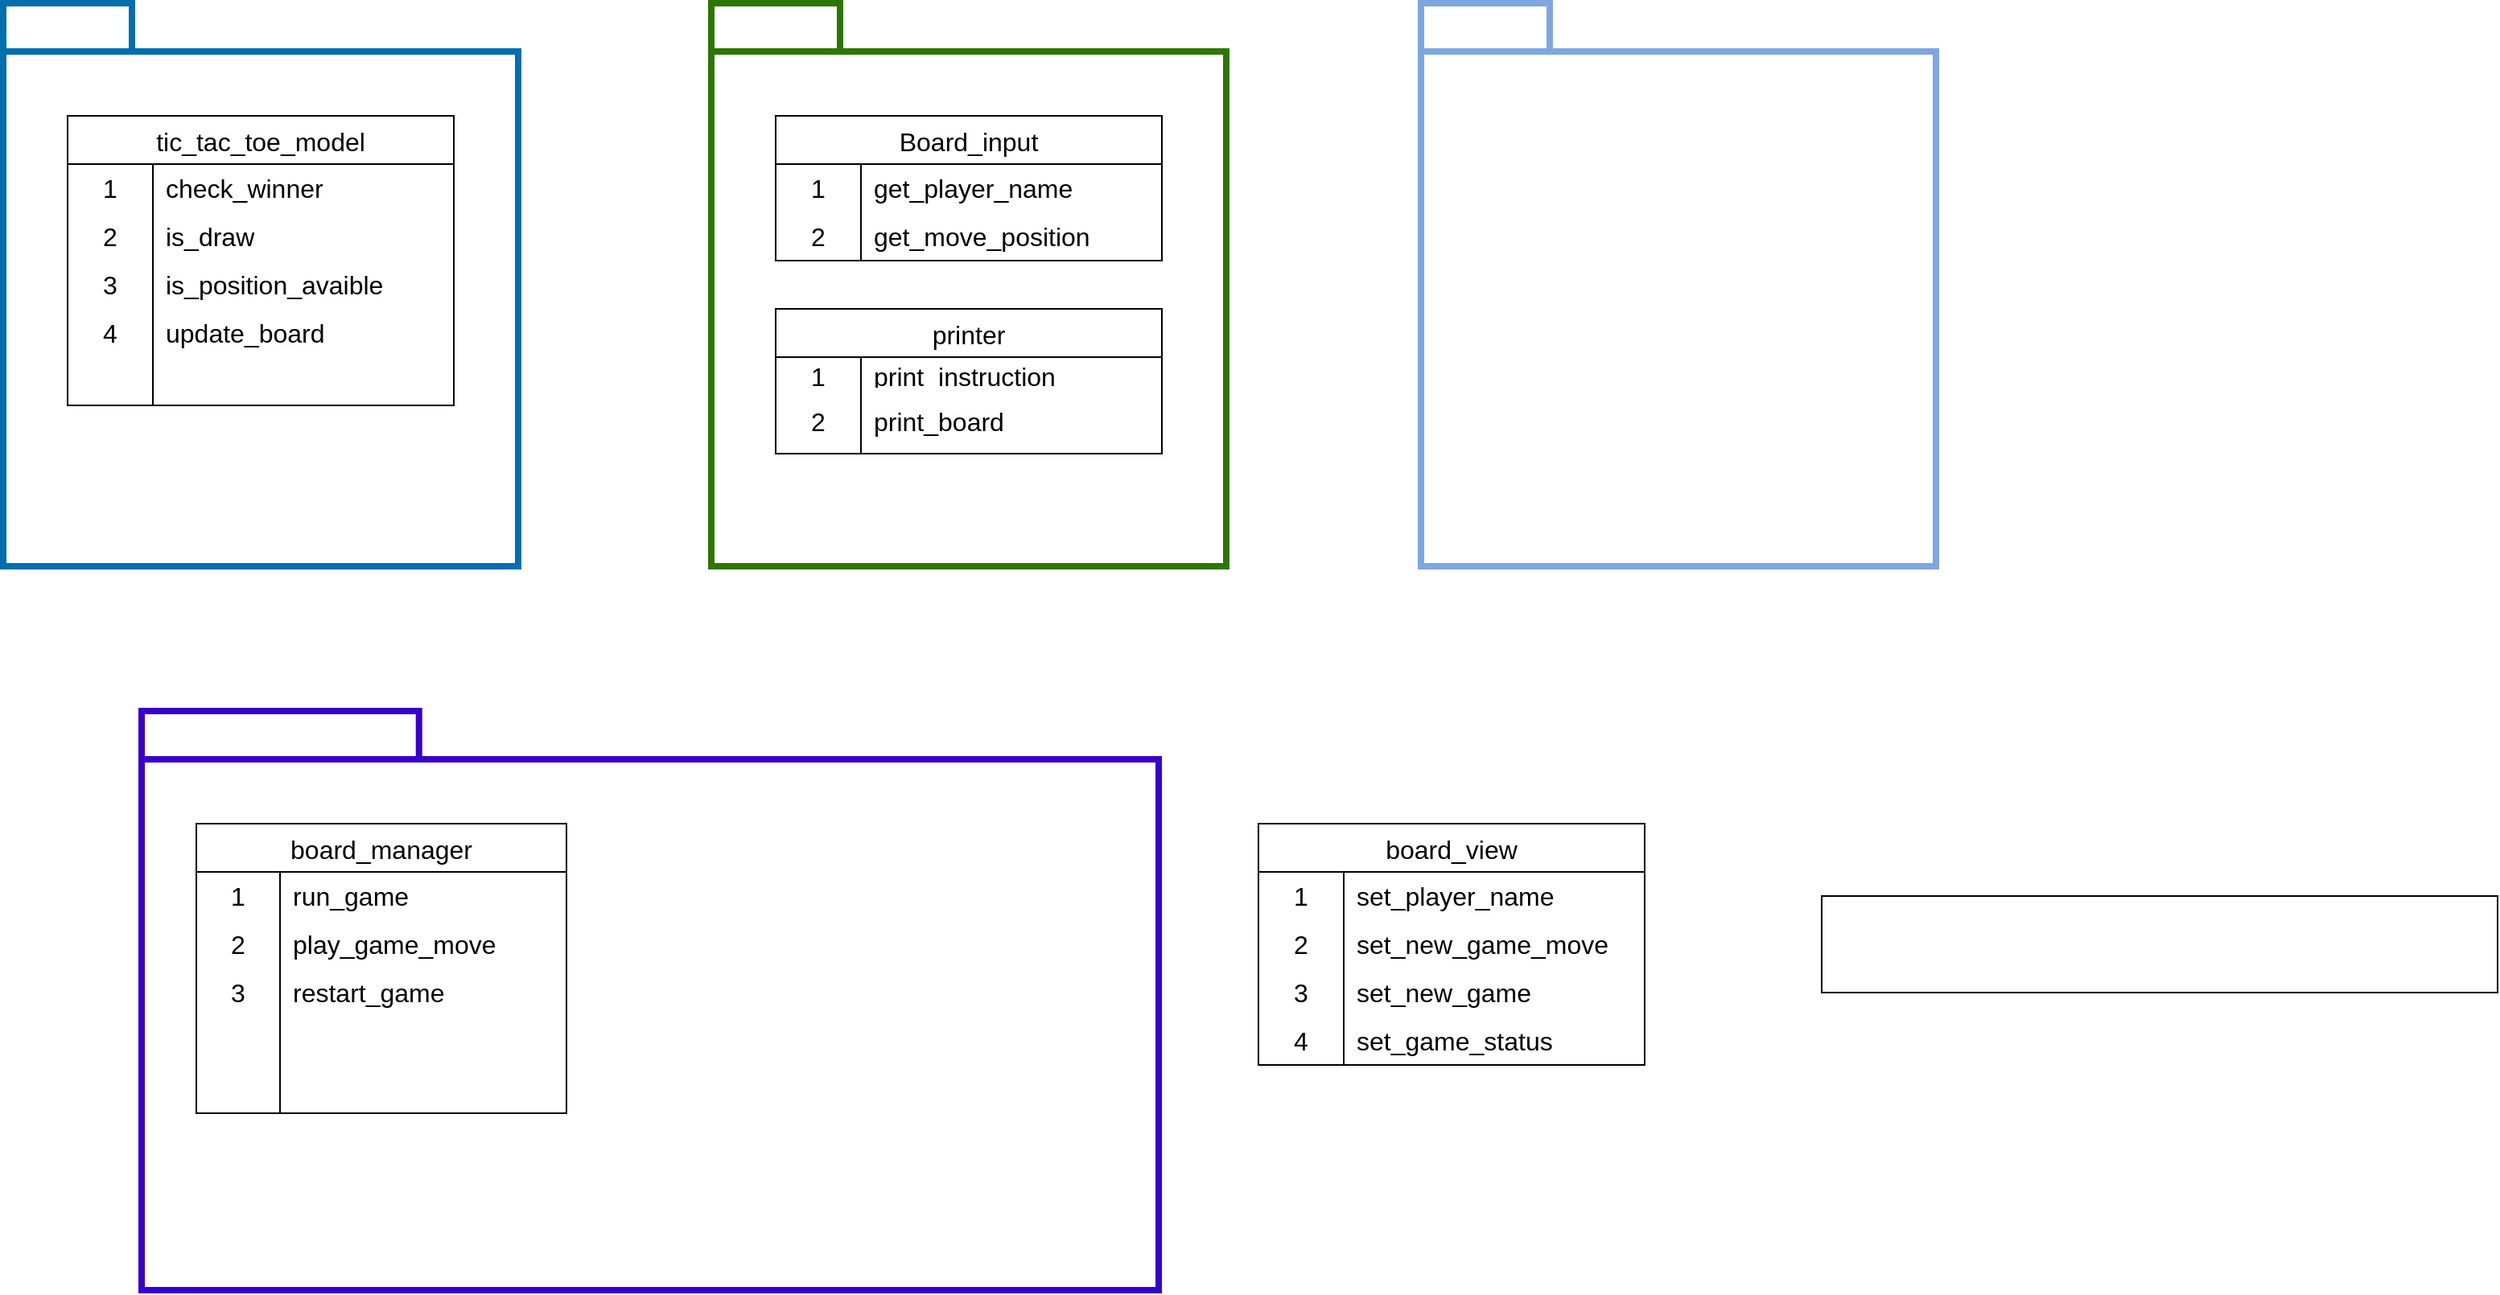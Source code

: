<mxfile version="24.0.7" type="github">
  <diagram name="Página-1" id="RTz2htkCWhaH7A2Jlfvp">
    <mxGraphModel dx="1320" dy="2077" grid="1" gridSize="10" guides="1" tooltips="1" connect="1" arrows="1" fold="1" page="1" pageScale="1" pageWidth="827" pageHeight="1169" math="0" shadow="0">
      <root>
        <mxCell id="0" />
        <mxCell id="1" style="locked=1;" parent="0" />
        <mxCell id="kR5RSAqb6cGgb9kotOOQ-142" value="" style="group" parent="1" vertex="1" connectable="0">
          <mxGeometry x="480" y="140" width="320" height="340" as="geometry" />
        </mxCell>
        <mxCell id="kR5RSAqb6cGgb9kotOOQ-143" value="" style="rounded=0;whiteSpace=wrap;html=1;fillColor=none;fontColor=#ffffff;strokeColor=#2D7600;strokeWidth=4;" parent="kR5RSAqb6cGgb9kotOOQ-142" vertex="1">
          <mxGeometry y="20" width="320" height="320" as="geometry" />
        </mxCell>
        <mxCell id="kR5RSAqb6cGgb9kotOOQ-144" value="View" style="rounded=0;whiteSpace=wrap;html=1;fillColor=none;fontColor=#ffffff;strokeColor=#2D7600;strokeWidth=4;" parent="kR5RSAqb6cGgb9kotOOQ-142" vertex="1">
          <mxGeometry y="-10" width="80" height="30" as="geometry" />
        </mxCell>
        <mxCell id="kR5RSAqb6cGgb9kotOOQ-145" value="" style="group" parent="1" vertex="1" connectable="0">
          <mxGeometry x="40" y="130" width="320" height="350" as="geometry" />
        </mxCell>
        <mxCell id="kR5RSAqb6cGgb9kotOOQ-146" value="" style="rounded=0;whiteSpace=wrap;html=1;fillColor=none;fontColor=#ffffff;strokeColor=#006EAF;strokeWidth=4;" parent="kR5RSAqb6cGgb9kotOOQ-145" vertex="1">
          <mxGeometry y="30" width="320" height="320" as="geometry" />
        </mxCell>
        <mxCell id="kR5RSAqb6cGgb9kotOOQ-147" value="Model" style="rounded=0;whiteSpace=wrap;html=1;fillColor=none;fontColor=#ffffff;strokeColor=#006EAF;strokeWidth=4;" parent="kR5RSAqb6cGgb9kotOOQ-145" vertex="1">
          <mxGeometry width="80" height="30" as="geometry" />
        </mxCell>
        <mxCell id="kR5RSAqb6cGgb9kotOOQ-148" value="" style="group;movable=1;resizable=1;rotatable=1;deletable=1;editable=1;locked=0;connectable=1;" parent="1" vertex="1" connectable="0">
          <mxGeometry x="126" y="570" width="632" height="360" as="geometry" />
        </mxCell>
        <mxCell id="kR5RSAqb6cGgb9kotOOQ-149" value="" style="rounded=0;whiteSpace=wrap;html=1;fillColor=none;fontColor=#ffffff;strokeColor=#3700CC;strokeWidth=4;movable=0;resizable=0;rotatable=0;deletable=0;editable=0;locked=1;connectable=0;" parent="kR5RSAqb6cGgb9kotOOQ-148" vertex="1">
          <mxGeometry y="30" width="632" height="330" as="geometry" />
        </mxCell>
        <mxCell id="kR5RSAqb6cGgb9kotOOQ-150" value="Controller" style="rounded=0;whiteSpace=wrap;html=1;fillColor=none;fontColor=#ffffff;strokeColor=#3700CC;strokeWidth=4;" parent="kR5RSAqb6cGgb9kotOOQ-148" vertex="1">
          <mxGeometry width="172.364" height="30" as="geometry" />
        </mxCell>
        <mxCell id="kR5RSAqb6cGgb9kotOOQ-151" value="" style="group" parent="1" vertex="1" connectable="0">
          <mxGeometry x="921" y="130" width="320" height="350" as="geometry" />
        </mxCell>
        <mxCell id="kR5RSAqb6cGgb9kotOOQ-152" value="" style="rounded=0;whiteSpace=wrap;html=1;fillColor=none;fontColor=#ffffff;strokeColor=#7EA6E0;strokeWidth=4;" parent="kR5RSAqb6cGgb9kotOOQ-151" vertex="1">
          <mxGeometry y="30" width="320" height="320" as="geometry" />
        </mxCell>
        <mxCell id="kR5RSAqb6cGgb9kotOOQ-153" value="Frontend" style="rounded=0;whiteSpace=wrap;html=1;fillColor=none;fontColor=#ffffff;strokeColor=#7EA6E0;strokeWidth=4;" parent="kR5RSAqb6cGgb9kotOOQ-151" vertex="1">
          <mxGeometry width="80" height="30" as="geometry" />
        </mxCell>
        <mxCell id="kR5RSAqb6cGgb9kotOOQ-91" value="Capa sin título" parent="0" />
        <mxCell id="kR5RSAqb6cGgb9kotOOQ-154" value="tic_tac_toe_model" style="shape=table;startSize=30;container=1;collapsible=0;childLayout=tableLayout;fixedRows=1;rowLines=0;fontStyle=0;strokeColor=default;fontSize=16;" parent="kR5RSAqb6cGgb9kotOOQ-91" vertex="1">
          <mxGeometry x="80" y="200" width="240" height="180" as="geometry" />
        </mxCell>
        <mxCell id="kR5RSAqb6cGgb9kotOOQ-155" value="" style="shape=tableRow;horizontal=0;startSize=0;swimlaneHead=0;swimlaneBody=0;top=0;left=0;bottom=0;right=0;collapsible=0;dropTarget=0;fillColor=none;points=[[0,0.5],[1,0.5]];portConstraint=eastwest;strokeColor=inherit;fontSize=16;" parent="kR5RSAqb6cGgb9kotOOQ-154" vertex="1">
          <mxGeometry y="30" width="240" height="30" as="geometry" />
        </mxCell>
        <mxCell id="kR5RSAqb6cGgb9kotOOQ-156" value="1" style="shape=partialRectangle;html=1;whiteSpace=wrap;connectable=0;fillColor=none;top=0;left=0;bottom=0;right=0;overflow=hidden;pointerEvents=1;strokeColor=inherit;fontSize=16;" parent="kR5RSAqb6cGgb9kotOOQ-155" vertex="1">
          <mxGeometry width="53" height="30" as="geometry">
            <mxRectangle width="53" height="30" as="alternateBounds" />
          </mxGeometry>
        </mxCell>
        <mxCell id="kR5RSAqb6cGgb9kotOOQ-157" value="check_winner" style="shape=partialRectangle;html=1;whiteSpace=wrap;connectable=0;fillColor=none;top=0;left=0;bottom=0;right=0;align=left;spacingLeft=6;overflow=hidden;strokeColor=inherit;fontSize=16;" parent="kR5RSAqb6cGgb9kotOOQ-155" vertex="1">
          <mxGeometry x="53" width="187" height="30" as="geometry">
            <mxRectangle width="187" height="30" as="alternateBounds" />
          </mxGeometry>
        </mxCell>
        <mxCell id="kR5RSAqb6cGgb9kotOOQ-158" value="" style="shape=tableRow;horizontal=0;startSize=0;swimlaneHead=0;swimlaneBody=0;top=0;left=0;bottom=0;right=0;collapsible=0;dropTarget=0;fillColor=none;points=[[0,0.5],[1,0.5]];portConstraint=eastwest;strokeColor=inherit;fontSize=16;" parent="kR5RSAqb6cGgb9kotOOQ-154" vertex="1">
          <mxGeometry y="60" width="240" height="30" as="geometry" />
        </mxCell>
        <mxCell id="kR5RSAqb6cGgb9kotOOQ-159" value="2" style="shape=partialRectangle;html=1;whiteSpace=wrap;connectable=0;fillColor=none;top=0;left=0;bottom=0;right=0;overflow=hidden;strokeColor=inherit;fontSize=16;" parent="kR5RSAqb6cGgb9kotOOQ-158" vertex="1">
          <mxGeometry width="53" height="30" as="geometry">
            <mxRectangle width="53" height="30" as="alternateBounds" />
          </mxGeometry>
        </mxCell>
        <mxCell id="kR5RSAqb6cGgb9kotOOQ-160" value="is_draw" style="shape=partialRectangle;html=1;whiteSpace=wrap;connectable=0;fillColor=none;top=0;left=0;bottom=0;right=0;align=left;spacingLeft=6;overflow=hidden;strokeColor=inherit;fontSize=16;" parent="kR5RSAqb6cGgb9kotOOQ-158" vertex="1">
          <mxGeometry x="53" width="187" height="30" as="geometry">
            <mxRectangle width="187" height="30" as="alternateBounds" />
          </mxGeometry>
        </mxCell>
        <mxCell id="kR5RSAqb6cGgb9kotOOQ-161" value="" style="shape=tableRow;horizontal=0;startSize=0;swimlaneHead=0;swimlaneBody=0;top=0;left=0;bottom=0;right=0;collapsible=0;dropTarget=0;fillColor=none;points=[[0,0.5],[1,0.5]];portConstraint=eastwest;strokeColor=inherit;fontSize=16;" parent="kR5RSAqb6cGgb9kotOOQ-154" vertex="1">
          <mxGeometry y="90" width="240" height="30" as="geometry" />
        </mxCell>
        <mxCell id="kR5RSAqb6cGgb9kotOOQ-162" value="3" style="shape=partialRectangle;html=1;whiteSpace=wrap;connectable=0;fillColor=none;top=0;left=0;bottom=0;right=0;overflow=hidden;strokeColor=inherit;fontSize=16;" parent="kR5RSAqb6cGgb9kotOOQ-161" vertex="1">
          <mxGeometry width="53" height="30" as="geometry">
            <mxRectangle width="53" height="30" as="alternateBounds" />
          </mxGeometry>
        </mxCell>
        <mxCell id="kR5RSAqb6cGgb9kotOOQ-163" value="is_position_avaible" style="shape=partialRectangle;html=1;whiteSpace=wrap;connectable=0;fillColor=none;top=0;left=0;bottom=0;right=0;align=left;spacingLeft=6;overflow=hidden;strokeColor=inherit;fontSize=16;" parent="kR5RSAqb6cGgb9kotOOQ-161" vertex="1">
          <mxGeometry x="53" width="187" height="30" as="geometry">
            <mxRectangle width="187" height="30" as="alternateBounds" />
          </mxGeometry>
        </mxCell>
        <mxCell id="kR5RSAqb6cGgb9kotOOQ-164" style="shape=tableRow;horizontal=0;startSize=0;swimlaneHead=0;swimlaneBody=0;top=0;left=0;bottom=0;right=0;collapsible=0;dropTarget=0;fillColor=none;points=[[0,0.5],[1,0.5]];portConstraint=eastwest;strokeColor=inherit;fontSize=16;" parent="kR5RSAqb6cGgb9kotOOQ-154" vertex="1">
          <mxGeometry y="120" width="240" height="30" as="geometry" />
        </mxCell>
        <mxCell id="kR5RSAqb6cGgb9kotOOQ-165" value="4" style="shape=partialRectangle;html=1;whiteSpace=wrap;connectable=0;fillColor=none;top=0;left=0;bottom=0;right=0;overflow=hidden;strokeColor=inherit;fontSize=16;" parent="kR5RSAqb6cGgb9kotOOQ-164" vertex="1">
          <mxGeometry width="53" height="30" as="geometry">
            <mxRectangle width="53" height="30" as="alternateBounds" />
          </mxGeometry>
        </mxCell>
        <mxCell id="kR5RSAqb6cGgb9kotOOQ-166" value="update_board" style="shape=partialRectangle;html=1;whiteSpace=wrap;connectable=0;fillColor=none;top=0;left=0;bottom=0;right=0;align=left;spacingLeft=6;overflow=hidden;strokeColor=inherit;fontSize=16;" parent="kR5RSAqb6cGgb9kotOOQ-164" vertex="1">
          <mxGeometry x="53" width="187" height="30" as="geometry">
            <mxRectangle width="187" height="30" as="alternateBounds" />
          </mxGeometry>
        </mxCell>
        <mxCell id="kR5RSAqb6cGgb9kotOOQ-167" style="shape=tableRow;horizontal=0;startSize=0;swimlaneHead=0;swimlaneBody=0;top=0;left=0;bottom=0;right=0;collapsible=0;dropTarget=0;fillColor=none;points=[[0,0.5],[1,0.5]];portConstraint=eastwest;strokeColor=inherit;fontSize=16;" parent="kR5RSAqb6cGgb9kotOOQ-154" vertex="1">
          <mxGeometry y="150" width="240" height="30" as="geometry" />
        </mxCell>
        <mxCell id="kR5RSAqb6cGgb9kotOOQ-168" style="shape=partialRectangle;html=1;whiteSpace=wrap;connectable=0;fillColor=none;top=0;left=0;bottom=0;right=0;overflow=hidden;strokeColor=inherit;fontSize=16;" parent="kR5RSAqb6cGgb9kotOOQ-167" vertex="1">
          <mxGeometry width="53" height="30" as="geometry">
            <mxRectangle width="53" height="30" as="alternateBounds" />
          </mxGeometry>
        </mxCell>
        <mxCell id="kR5RSAqb6cGgb9kotOOQ-169" style="shape=partialRectangle;html=1;whiteSpace=wrap;connectable=0;fillColor=none;top=0;left=0;bottom=0;right=0;align=left;spacingLeft=6;overflow=hidden;strokeColor=inherit;fontSize=16;" parent="kR5RSAqb6cGgb9kotOOQ-167" vertex="1">
          <mxGeometry x="53" width="187" height="30" as="geometry">
            <mxRectangle width="187" height="30" as="alternateBounds" />
          </mxGeometry>
        </mxCell>
        <mxCell id="kR5RSAqb6cGgb9kotOOQ-170" value="board_view" style="shape=table;startSize=30;container=1;collapsible=0;childLayout=tableLayout;fixedRows=1;rowLines=0;fontStyle=0;strokeColor=default;fontSize=16;" parent="kR5RSAqb6cGgb9kotOOQ-91" vertex="1">
          <mxGeometry x="820" y="640" width="240" height="150" as="geometry" />
        </mxCell>
        <mxCell id="kR5RSAqb6cGgb9kotOOQ-171" value="" style="shape=tableRow;horizontal=0;startSize=0;swimlaneHead=0;swimlaneBody=0;top=0;left=0;bottom=0;right=0;collapsible=0;dropTarget=0;fillColor=none;points=[[0,0.5],[1,0.5]];portConstraint=eastwest;strokeColor=inherit;fontSize=16;" parent="kR5RSAqb6cGgb9kotOOQ-170" vertex="1">
          <mxGeometry y="30" width="240" height="30" as="geometry" />
        </mxCell>
        <mxCell id="kR5RSAqb6cGgb9kotOOQ-172" value="1" style="shape=partialRectangle;html=1;whiteSpace=wrap;connectable=0;fillColor=none;top=0;left=0;bottom=0;right=0;overflow=hidden;pointerEvents=1;strokeColor=inherit;fontSize=16;" parent="kR5RSAqb6cGgb9kotOOQ-171" vertex="1">
          <mxGeometry width="53" height="30" as="geometry">
            <mxRectangle width="53" height="30" as="alternateBounds" />
          </mxGeometry>
        </mxCell>
        <mxCell id="kR5RSAqb6cGgb9kotOOQ-173" value="set_player_name" style="shape=partialRectangle;html=1;whiteSpace=wrap;connectable=0;fillColor=none;top=0;left=0;bottom=0;right=0;align=left;spacingLeft=6;overflow=hidden;strokeColor=inherit;fontSize=16;" parent="kR5RSAqb6cGgb9kotOOQ-171" vertex="1">
          <mxGeometry x="53" width="187" height="30" as="geometry">
            <mxRectangle width="187" height="30" as="alternateBounds" />
          </mxGeometry>
        </mxCell>
        <mxCell id="kR5RSAqb6cGgb9kotOOQ-174" value="" style="shape=tableRow;horizontal=0;startSize=0;swimlaneHead=0;swimlaneBody=0;top=0;left=0;bottom=0;right=0;collapsible=0;dropTarget=0;fillColor=none;points=[[0,0.5],[1,0.5]];portConstraint=eastwest;strokeColor=inherit;fontSize=16;" parent="kR5RSAqb6cGgb9kotOOQ-170" vertex="1">
          <mxGeometry y="60" width="240" height="30" as="geometry" />
        </mxCell>
        <mxCell id="kR5RSAqb6cGgb9kotOOQ-175" value="2" style="shape=partialRectangle;html=1;whiteSpace=wrap;connectable=0;fillColor=none;top=0;left=0;bottom=0;right=0;overflow=hidden;strokeColor=inherit;fontSize=16;" parent="kR5RSAqb6cGgb9kotOOQ-174" vertex="1">
          <mxGeometry width="53" height="30" as="geometry">
            <mxRectangle width="53" height="30" as="alternateBounds" />
          </mxGeometry>
        </mxCell>
        <mxCell id="kR5RSAqb6cGgb9kotOOQ-176" value="set_new_game_move" style="shape=partialRectangle;html=1;whiteSpace=wrap;connectable=0;fillColor=none;top=0;left=0;bottom=0;right=0;align=left;spacingLeft=6;overflow=hidden;strokeColor=inherit;fontSize=16;" parent="kR5RSAqb6cGgb9kotOOQ-174" vertex="1">
          <mxGeometry x="53" width="187" height="30" as="geometry">
            <mxRectangle width="187" height="30" as="alternateBounds" />
          </mxGeometry>
        </mxCell>
        <mxCell id="kR5RSAqb6cGgb9kotOOQ-177" value="" style="shape=tableRow;horizontal=0;startSize=0;swimlaneHead=0;swimlaneBody=0;top=0;left=0;bottom=0;right=0;collapsible=0;dropTarget=0;fillColor=none;points=[[0,0.5],[1,0.5]];portConstraint=eastwest;strokeColor=inherit;fontSize=16;" parent="kR5RSAqb6cGgb9kotOOQ-170" vertex="1">
          <mxGeometry y="90" width="240" height="30" as="geometry" />
        </mxCell>
        <mxCell id="kR5RSAqb6cGgb9kotOOQ-178" value="3" style="shape=partialRectangle;html=1;whiteSpace=wrap;connectable=0;fillColor=none;top=0;left=0;bottom=0;right=0;overflow=hidden;strokeColor=inherit;fontSize=16;" parent="kR5RSAqb6cGgb9kotOOQ-177" vertex="1">
          <mxGeometry width="53" height="30" as="geometry">
            <mxRectangle width="53" height="30" as="alternateBounds" />
          </mxGeometry>
        </mxCell>
        <mxCell id="kR5RSAqb6cGgb9kotOOQ-179" value="set_new_game" style="shape=partialRectangle;html=1;whiteSpace=wrap;connectable=0;fillColor=none;top=0;left=0;bottom=0;right=0;align=left;spacingLeft=6;overflow=hidden;strokeColor=inherit;fontSize=16;" parent="kR5RSAqb6cGgb9kotOOQ-177" vertex="1">
          <mxGeometry x="53" width="187" height="30" as="geometry">
            <mxRectangle width="187" height="30" as="alternateBounds" />
          </mxGeometry>
        </mxCell>
        <mxCell id="kR5RSAqb6cGgb9kotOOQ-180" style="shape=tableRow;horizontal=0;startSize=0;swimlaneHead=0;swimlaneBody=0;top=0;left=0;bottom=0;right=0;collapsible=0;dropTarget=0;fillColor=none;points=[[0,0.5],[1,0.5]];portConstraint=eastwest;strokeColor=inherit;fontSize=16;" parent="kR5RSAqb6cGgb9kotOOQ-170" vertex="1">
          <mxGeometry y="120" width="240" height="30" as="geometry" />
        </mxCell>
        <mxCell id="kR5RSAqb6cGgb9kotOOQ-181" value="4" style="shape=partialRectangle;html=1;whiteSpace=wrap;connectable=0;fillColor=none;top=0;left=0;bottom=0;right=0;overflow=hidden;strokeColor=inherit;fontSize=16;" parent="kR5RSAqb6cGgb9kotOOQ-180" vertex="1">
          <mxGeometry width="53" height="30" as="geometry">
            <mxRectangle width="53" height="30" as="alternateBounds" />
          </mxGeometry>
        </mxCell>
        <mxCell id="kR5RSAqb6cGgb9kotOOQ-182" value="set_game_status" style="shape=partialRectangle;html=1;whiteSpace=wrap;connectable=0;fillColor=none;top=0;left=0;bottom=0;right=0;align=left;spacingLeft=6;overflow=hidden;strokeColor=inherit;fontSize=16;" parent="kR5RSAqb6cGgb9kotOOQ-180" vertex="1">
          <mxGeometry x="53" width="187" height="30" as="geometry">
            <mxRectangle width="187" height="30" as="alternateBounds" />
          </mxGeometry>
        </mxCell>
        <mxCell id="kR5RSAqb6cGgb9kotOOQ-183" value="board_manager" style="shape=table;startSize=30;container=1;collapsible=0;childLayout=tableLayout;fixedRows=1;rowLines=0;fontStyle=0;strokeColor=default;fontSize=16;" parent="kR5RSAqb6cGgb9kotOOQ-91" vertex="1">
          <mxGeometry x="160" y="640" width="230" height="180" as="geometry" />
        </mxCell>
        <mxCell id="kR5RSAqb6cGgb9kotOOQ-184" value="" style="shape=tableRow;horizontal=0;startSize=0;swimlaneHead=0;swimlaneBody=0;top=0;left=0;bottom=0;right=0;collapsible=0;dropTarget=0;fillColor=none;points=[[0,0.5],[1,0.5]];portConstraint=eastwest;strokeColor=inherit;fontSize=16;" parent="kR5RSAqb6cGgb9kotOOQ-183" vertex="1">
          <mxGeometry y="30" width="230" height="30" as="geometry" />
        </mxCell>
        <mxCell id="kR5RSAqb6cGgb9kotOOQ-185" value="1" style="shape=partialRectangle;html=1;whiteSpace=wrap;connectable=0;fillColor=none;top=0;left=0;bottom=0;right=0;overflow=hidden;pointerEvents=1;strokeColor=inherit;fontSize=16;" parent="kR5RSAqb6cGgb9kotOOQ-184" vertex="1">
          <mxGeometry width="52" height="30" as="geometry">
            <mxRectangle width="52" height="30" as="alternateBounds" />
          </mxGeometry>
        </mxCell>
        <mxCell id="kR5RSAqb6cGgb9kotOOQ-186" value="run_game" style="shape=partialRectangle;html=1;whiteSpace=wrap;connectable=0;fillColor=none;top=0;left=0;bottom=0;right=0;align=left;spacingLeft=6;overflow=hidden;strokeColor=inherit;fontSize=16;" parent="kR5RSAqb6cGgb9kotOOQ-184" vertex="1">
          <mxGeometry x="52" width="178" height="30" as="geometry">
            <mxRectangle width="178" height="30" as="alternateBounds" />
          </mxGeometry>
        </mxCell>
        <mxCell id="kR5RSAqb6cGgb9kotOOQ-187" value="" style="shape=tableRow;horizontal=0;startSize=0;swimlaneHead=0;swimlaneBody=0;top=0;left=0;bottom=0;right=0;collapsible=0;dropTarget=0;fillColor=none;points=[[0,0.5],[1,0.5]];portConstraint=eastwest;strokeColor=inherit;fontSize=16;" parent="kR5RSAqb6cGgb9kotOOQ-183" vertex="1">
          <mxGeometry y="60" width="230" height="30" as="geometry" />
        </mxCell>
        <mxCell id="kR5RSAqb6cGgb9kotOOQ-188" value="2" style="shape=partialRectangle;html=1;whiteSpace=wrap;connectable=0;fillColor=none;top=0;left=0;bottom=0;right=0;overflow=hidden;strokeColor=inherit;fontSize=16;" parent="kR5RSAqb6cGgb9kotOOQ-187" vertex="1">
          <mxGeometry width="52" height="30" as="geometry">
            <mxRectangle width="52" height="30" as="alternateBounds" />
          </mxGeometry>
        </mxCell>
        <mxCell id="kR5RSAqb6cGgb9kotOOQ-189" value="play_game_move" style="shape=partialRectangle;html=1;whiteSpace=wrap;connectable=0;fillColor=none;top=0;left=0;bottom=0;right=0;align=left;spacingLeft=6;overflow=hidden;strokeColor=inherit;fontSize=16;" parent="kR5RSAqb6cGgb9kotOOQ-187" vertex="1">
          <mxGeometry x="52" width="178" height="30" as="geometry">
            <mxRectangle width="178" height="30" as="alternateBounds" />
          </mxGeometry>
        </mxCell>
        <mxCell id="kR5RSAqb6cGgb9kotOOQ-190" value="" style="shape=tableRow;horizontal=0;startSize=0;swimlaneHead=0;swimlaneBody=0;top=0;left=0;bottom=0;right=0;collapsible=0;dropTarget=0;fillColor=none;points=[[0,0.5],[1,0.5]];portConstraint=eastwest;strokeColor=inherit;fontSize=16;" parent="kR5RSAqb6cGgb9kotOOQ-183" vertex="1">
          <mxGeometry y="90" width="230" height="30" as="geometry" />
        </mxCell>
        <mxCell id="kR5RSAqb6cGgb9kotOOQ-191" value="3" style="shape=partialRectangle;html=1;whiteSpace=wrap;connectable=0;fillColor=none;top=0;left=0;bottom=0;right=0;overflow=hidden;strokeColor=inherit;fontSize=16;" parent="kR5RSAqb6cGgb9kotOOQ-190" vertex="1">
          <mxGeometry width="52" height="30" as="geometry">
            <mxRectangle width="52" height="30" as="alternateBounds" />
          </mxGeometry>
        </mxCell>
        <mxCell id="kR5RSAqb6cGgb9kotOOQ-192" value="restart_game" style="shape=partialRectangle;html=1;whiteSpace=wrap;connectable=0;fillColor=none;top=0;left=0;bottom=0;right=0;align=left;spacingLeft=6;overflow=hidden;strokeColor=inherit;fontSize=16;" parent="kR5RSAqb6cGgb9kotOOQ-190" vertex="1">
          <mxGeometry x="52" width="178" height="30" as="geometry">
            <mxRectangle width="178" height="30" as="alternateBounds" />
          </mxGeometry>
        </mxCell>
        <mxCell id="kR5RSAqb6cGgb9kotOOQ-193" style="shape=tableRow;horizontal=0;startSize=0;swimlaneHead=0;swimlaneBody=0;top=0;left=0;bottom=0;right=0;collapsible=0;dropTarget=0;fillColor=none;points=[[0,0.5],[1,0.5]];portConstraint=eastwest;strokeColor=inherit;fontSize=16;" parent="kR5RSAqb6cGgb9kotOOQ-183" vertex="1">
          <mxGeometry y="120" width="230" height="30" as="geometry" />
        </mxCell>
        <mxCell id="kR5RSAqb6cGgb9kotOOQ-194" value="" style="shape=partialRectangle;html=1;whiteSpace=wrap;connectable=0;fillColor=none;top=0;left=0;bottom=0;right=0;overflow=hidden;strokeColor=inherit;fontSize=16;" parent="kR5RSAqb6cGgb9kotOOQ-193" vertex="1">
          <mxGeometry width="52" height="30" as="geometry">
            <mxRectangle width="52" height="30" as="alternateBounds" />
          </mxGeometry>
        </mxCell>
        <mxCell id="kR5RSAqb6cGgb9kotOOQ-195" value="" style="shape=partialRectangle;html=1;whiteSpace=wrap;connectable=0;fillColor=none;top=0;left=0;bottom=0;right=0;align=left;spacingLeft=6;overflow=hidden;strokeColor=inherit;fontSize=16;" parent="kR5RSAqb6cGgb9kotOOQ-193" vertex="1">
          <mxGeometry x="52" width="178" height="30" as="geometry">
            <mxRectangle width="178" height="30" as="alternateBounds" />
          </mxGeometry>
        </mxCell>
        <mxCell id="kR5RSAqb6cGgb9kotOOQ-196" style="shape=tableRow;horizontal=0;startSize=0;swimlaneHead=0;swimlaneBody=0;top=0;left=0;bottom=0;right=0;collapsible=0;dropTarget=0;fillColor=none;points=[[0,0.5],[1,0.5]];portConstraint=eastwest;strokeColor=inherit;fontSize=16;" parent="kR5RSAqb6cGgb9kotOOQ-183" vertex="1">
          <mxGeometry y="150" width="230" height="30" as="geometry" />
        </mxCell>
        <mxCell id="kR5RSAqb6cGgb9kotOOQ-197" style="shape=partialRectangle;html=1;whiteSpace=wrap;connectable=0;fillColor=none;top=0;left=0;bottom=0;right=0;overflow=hidden;strokeColor=inherit;fontSize=16;" parent="kR5RSAqb6cGgb9kotOOQ-196" vertex="1">
          <mxGeometry width="52" height="30" as="geometry">
            <mxRectangle width="52" height="30" as="alternateBounds" />
          </mxGeometry>
        </mxCell>
        <mxCell id="kR5RSAqb6cGgb9kotOOQ-198" style="shape=partialRectangle;html=1;whiteSpace=wrap;connectable=0;fillColor=none;top=0;left=0;bottom=0;right=0;align=left;spacingLeft=6;overflow=hidden;strokeColor=inherit;fontSize=16;" parent="kR5RSAqb6cGgb9kotOOQ-196" vertex="1">
          <mxGeometry x="52" width="178" height="30" as="geometry">
            <mxRectangle width="178" height="30" as="alternateBounds" />
          </mxGeometry>
        </mxCell>
        <mxCell id="kR5RSAqb6cGgb9kotOOQ-199" value="printer" style="shape=table;startSize=30;container=1;collapsible=0;childLayout=tableLayout;fixedRows=1;rowLines=0;fontStyle=0;strokeColor=default;fontSize=16;" parent="kR5RSAqb6cGgb9kotOOQ-91" vertex="1">
          <mxGeometry x="520" y="320" width="240" height="90" as="geometry" />
        </mxCell>
        <mxCell id="kR5RSAqb6cGgb9kotOOQ-200" value="" style="shape=tableRow;horizontal=0;startSize=0;swimlaneHead=0;swimlaneBody=0;top=0;left=0;bottom=0;right=0;collapsible=0;dropTarget=0;fillColor=none;points=[[0,0.5],[1,0.5]];portConstraint=eastwest;strokeColor=inherit;fontSize=16;" parent="kR5RSAqb6cGgb9kotOOQ-199" vertex="1">
          <mxGeometry y="30" width="240" height="20" as="geometry" />
        </mxCell>
        <mxCell id="kR5RSAqb6cGgb9kotOOQ-201" value="1" style="shape=partialRectangle;html=1;whiteSpace=wrap;connectable=0;fillColor=none;top=0;left=0;bottom=0;right=0;overflow=hidden;pointerEvents=1;strokeColor=inherit;fontSize=16;" parent="kR5RSAqb6cGgb9kotOOQ-200" vertex="1">
          <mxGeometry width="53" height="20" as="geometry">
            <mxRectangle width="53" height="20" as="alternateBounds" />
          </mxGeometry>
        </mxCell>
        <mxCell id="kR5RSAqb6cGgb9kotOOQ-202" value="print_instruction" style="shape=partialRectangle;html=1;whiteSpace=wrap;connectable=0;fillColor=none;top=0;left=0;bottom=0;right=0;align=left;spacingLeft=6;overflow=hidden;strokeColor=inherit;fontSize=16;" parent="kR5RSAqb6cGgb9kotOOQ-200" vertex="1">
          <mxGeometry x="53" width="187" height="20" as="geometry">
            <mxRectangle width="187" height="20" as="alternateBounds" />
          </mxGeometry>
        </mxCell>
        <mxCell id="kR5RSAqb6cGgb9kotOOQ-203" value="" style="shape=tableRow;horizontal=0;startSize=0;swimlaneHead=0;swimlaneBody=0;top=0;left=0;bottom=0;right=0;collapsible=0;dropTarget=0;fillColor=none;points=[[0,0.5],[1,0.5]];portConstraint=eastwest;strokeColor=inherit;fontSize=16;" parent="kR5RSAqb6cGgb9kotOOQ-199" vertex="1">
          <mxGeometry y="50" width="240" height="40" as="geometry" />
        </mxCell>
        <mxCell id="kR5RSAqb6cGgb9kotOOQ-204" value="2" style="shape=partialRectangle;html=1;whiteSpace=wrap;connectable=0;fillColor=none;top=0;left=0;bottom=0;right=0;overflow=hidden;strokeColor=inherit;fontSize=16;" parent="kR5RSAqb6cGgb9kotOOQ-203" vertex="1">
          <mxGeometry width="53" height="40" as="geometry">
            <mxRectangle width="53" height="40" as="alternateBounds" />
          </mxGeometry>
        </mxCell>
        <mxCell id="kR5RSAqb6cGgb9kotOOQ-205" value="print_board" style="shape=partialRectangle;html=1;whiteSpace=wrap;connectable=0;fillColor=none;top=0;left=0;bottom=0;right=0;align=left;spacingLeft=6;overflow=hidden;strokeColor=inherit;fontSize=16;" parent="kR5RSAqb6cGgb9kotOOQ-203" vertex="1">
          <mxGeometry x="53" width="187" height="40" as="geometry">
            <mxRectangle width="187" height="40" as="alternateBounds" />
          </mxGeometry>
        </mxCell>
        <mxCell id="kR5RSAqb6cGgb9kotOOQ-206" value="Board_input" style="shape=table;startSize=30;container=1;collapsible=0;childLayout=tableLayout;fixedRows=1;rowLines=0;fontStyle=0;strokeColor=default;fontSize=16;" parent="kR5RSAqb6cGgb9kotOOQ-91" vertex="1">
          <mxGeometry x="520" y="200" width="240" height="90" as="geometry" />
        </mxCell>
        <mxCell id="kR5RSAqb6cGgb9kotOOQ-207" value="" style="shape=tableRow;horizontal=0;startSize=0;swimlaneHead=0;swimlaneBody=0;top=0;left=0;bottom=0;right=0;collapsible=0;dropTarget=0;fillColor=none;points=[[0,0.5],[1,0.5]];portConstraint=eastwest;strokeColor=inherit;fontSize=16;" parent="kR5RSAqb6cGgb9kotOOQ-206" vertex="1">
          <mxGeometry y="30" width="240" height="30" as="geometry" />
        </mxCell>
        <mxCell id="kR5RSAqb6cGgb9kotOOQ-208" value="1" style="shape=partialRectangle;html=1;whiteSpace=wrap;connectable=0;fillColor=none;top=0;left=0;bottom=0;right=0;overflow=hidden;pointerEvents=1;strokeColor=inherit;fontSize=16;" parent="kR5RSAqb6cGgb9kotOOQ-207" vertex="1">
          <mxGeometry width="53" height="30" as="geometry">
            <mxRectangle width="53" height="30" as="alternateBounds" />
          </mxGeometry>
        </mxCell>
        <mxCell id="kR5RSAqb6cGgb9kotOOQ-209" value="get_player_name" style="shape=partialRectangle;html=1;whiteSpace=wrap;connectable=0;fillColor=none;top=0;left=0;bottom=0;right=0;align=left;spacingLeft=6;overflow=hidden;strokeColor=inherit;fontSize=16;" parent="kR5RSAqb6cGgb9kotOOQ-207" vertex="1">
          <mxGeometry x="53" width="187" height="30" as="geometry">
            <mxRectangle width="187" height="30" as="alternateBounds" />
          </mxGeometry>
        </mxCell>
        <mxCell id="kR5RSAqb6cGgb9kotOOQ-210" value="" style="shape=tableRow;horizontal=0;startSize=0;swimlaneHead=0;swimlaneBody=0;top=0;left=0;bottom=0;right=0;collapsible=0;dropTarget=0;fillColor=none;points=[[0,0.5],[1,0.5]];portConstraint=eastwest;strokeColor=inherit;fontSize=16;" parent="kR5RSAqb6cGgb9kotOOQ-206" vertex="1">
          <mxGeometry y="60" width="240" height="30" as="geometry" />
        </mxCell>
        <mxCell id="kR5RSAqb6cGgb9kotOOQ-211" value="2" style="shape=partialRectangle;html=1;whiteSpace=wrap;connectable=0;fillColor=none;top=0;left=0;bottom=0;right=0;overflow=hidden;strokeColor=inherit;fontSize=16;" parent="kR5RSAqb6cGgb9kotOOQ-210" vertex="1">
          <mxGeometry width="53" height="30" as="geometry">
            <mxRectangle width="53" height="30" as="alternateBounds" />
          </mxGeometry>
        </mxCell>
        <mxCell id="kR5RSAqb6cGgb9kotOOQ-212" value="get_move_position" style="shape=partialRectangle;html=1;whiteSpace=wrap;connectable=0;fillColor=none;top=0;left=0;bottom=0;right=0;align=left;spacingLeft=6;overflow=hidden;strokeColor=inherit;fontSize=16;" parent="kR5RSAqb6cGgb9kotOOQ-210" vertex="1">
          <mxGeometry x="53" width="187" height="30" as="geometry">
            <mxRectangle width="187" height="30" as="alternateBounds" />
          </mxGeometry>
        </mxCell>
        <mxCell id="gonXcgcvsHWHjlohvBQd-2" style="edgeStyle=none;curved=1;rounded=0;orthogonalLoop=1;jettySize=auto;html=1;fontSize=12;startSize=8;endSize=8;" edge="1" parent="kR5RSAqb6cGgb9kotOOQ-91" source="gonXcgcvsHWHjlohvBQd-1">
          <mxGeometry relative="1" as="geometry">
            <mxPoint x="1380" y="700" as="targetPoint" />
          </mxGeometry>
        </mxCell>
        <mxCell id="gonXcgcvsHWHjlohvBQd-1" value="" style="whiteSpace=wrap;html=1;" vertex="1" parent="kR5RSAqb6cGgb9kotOOQ-91">
          <mxGeometry x="1170" y="685" width="420" height="60" as="geometry" />
        </mxCell>
      </root>
    </mxGraphModel>
  </diagram>
</mxfile>
